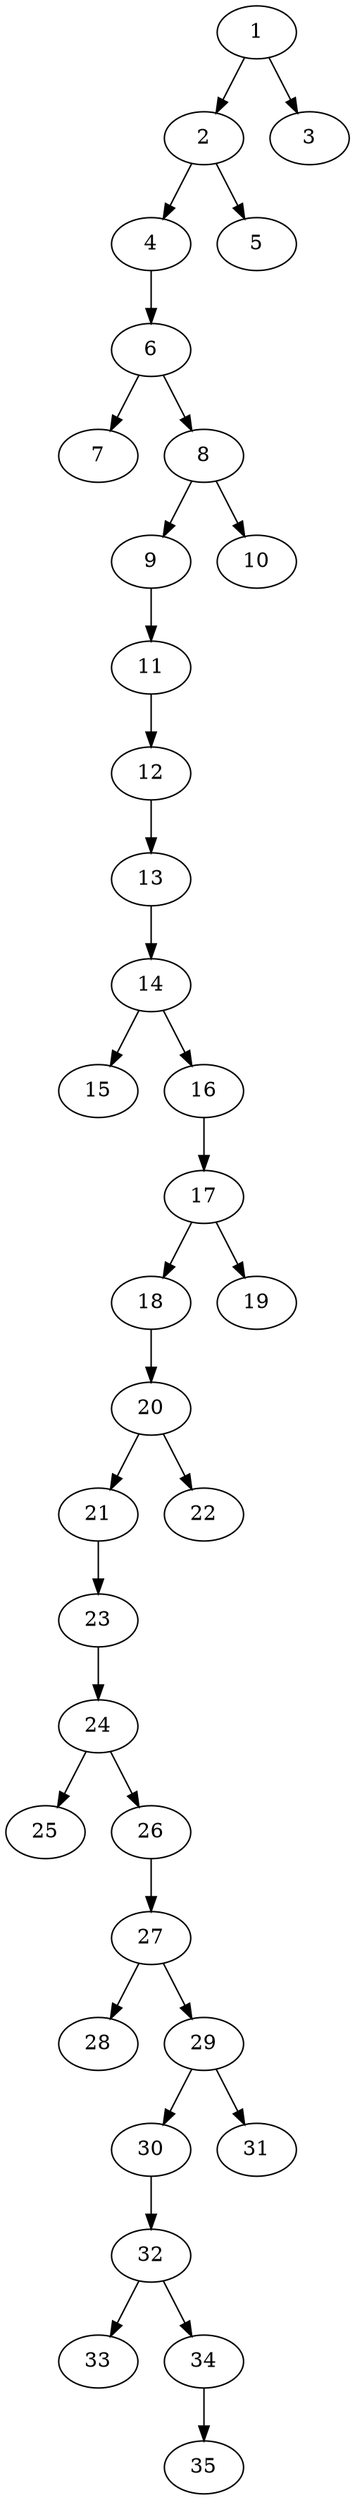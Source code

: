 // DAG automatically generated by daggen at Thu Oct  3 14:05:37 2019
// ./daggen --dot -n 35 --ccr 0.4 --fat 0.3 --regular 0.7 --density 0.5 --mindata 5242880 --maxdata 52428800 
digraph G {
  1 [size="104678400", alpha="0.11", expect_size="41871360"] 
  1 -> 2 [size ="41871360"]
  1 -> 3 [size ="41871360"]
  2 [size="105955840", alpha="0.19", expect_size="42382336"] 
  2 -> 4 [size ="42382336"]
  2 -> 5 [size ="42382336"]
  3 [size="49320960", alpha="0.11", expect_size="19728384"] 
  4 [size="19630080", alpha="0.07", expect_size="7852032"] 
  4 -> 6 [size ="7852032"]
  5 [size="17835520", alpha="0.13", expect_size="7134208"] 
  6 [size="28999680", alpha="0.08", expect_size="11599872"] 
  6 -> 7 [size ="11599872"]
  6 -> 8 [size ="11599872"]
  7 [size="38837760", alpha="0.11", expect_size="15535104"] 
  8 [size="113303040", alpha="0.15", expect_size="45321216"] 
  8 -> 9 [size ="45321216"]
  8 -> 10 [size ="45321216"]
  9 [size="84538880", alpha="0.08", expect_size="33815552"] 
  9 -> 11 [size ="33815552"]
  10 [size="51476480", alpha="0.05", expect_size="20590592"] 
  11 [size="108999680", alpha="0.12", expect_size="43599872"] 
  11 -> 12 [size ="43599872"]
  12 [size="56619520", alpha="0.03", expect_size="22647808"] 
  12 -> 13 [size ="22647808"]
  13 [size="52395520", alpha="0.04", expect_size="20958208"] 
  13 -> 14 [size ="20958208"]
  14 [size="114544640", alpha="0.06", expect_size="45817856"] 
  14 -> 15 [size ="45817856"]
  14 -> 16 [size ="45817856"]
  15 [size="38945280", alpha="0.16", expect_size="15578112"] 
  16 [size="117701120", alpha="0.10", expect_size="47080448"] 
  16 -> 17 [size ="47080448"]
  17 [size="47976960", alpha="0.17", expect_size="19190784"] 
  17 -> 18 [size ="19190784"]
  17 -> 19 [size ="19190784"]
  18 [size="109982720", alpha="0.08", expect_size="43993088"] 
  18 -> 20 [size ="43993088"]
  19 [size="78947840", alpha="0.03", expect_size="31579136"] 
  20 [size="124968960", alpha="0.06", expect_size="49987584"] 
  20 -> 21 [size ="49987584"]
  20 -> 22 [size ="49987584"]
  21 [size="35904000", alpha="0.05", expect_size="14361600"] 
  21 -> 23 [size ="14361600"]
  22 [size="104547840", alpha="0.19", expect_size="41819136"] 
  23 [size="120980480", alpha="0.19", expect_size="48392192"] 
  23 -> 24 [size ="48392192"]
  24 [size="26083840", alpha="0.01", expect_size="10433536"] 
  24 -> 25 [size ="10433536"]
  24 -> 26 [size ="10433536"]
  25 [size="59665920", alpha="0.03", expect_size="23866368"] 
  26 [size="37606400", alpha="0.08", expect_size="15042560"] 
  26 -> 27 [size ="15042560"]
  27 [size="95546880", alpha="0.18", expect_size="38218752"] 
  27 -> 28 [size ="38218752"]
  27 -> 29 [size ="38218752"]
  28 [size="79009280", alpha="0.04", expect_size="31603712"] 
  29 [size="126005760", alpha="0.02", expect_size="50402304"] 
  29 -> 30 [size ="50402304"]
  29 -> 31 [size ="50402304"]
  30 [size="26283520", alpha="0.07", expect_size="10513408"] 
  30 -> 32 [size ="10513408"]
  31 [size="62272000", alpha="0.09", expect_size="24908800"] 
  32 [size="89615360", alpha="0.17", expect_size="35846144"] 
  32 -> 33 [size ="35846144"]
  32 -> 34 [size ="35846144"]
  33 [size="83202560", alpha="0.13", expect_size="33281024"] 
  34 [size="79242240", alpha="0.05", expect_size="31696896"] 
  34 -> 35 [size ="31696896"]
  35 [size="84259840", alpha="0.02", expect_size="33703936"] 
}
